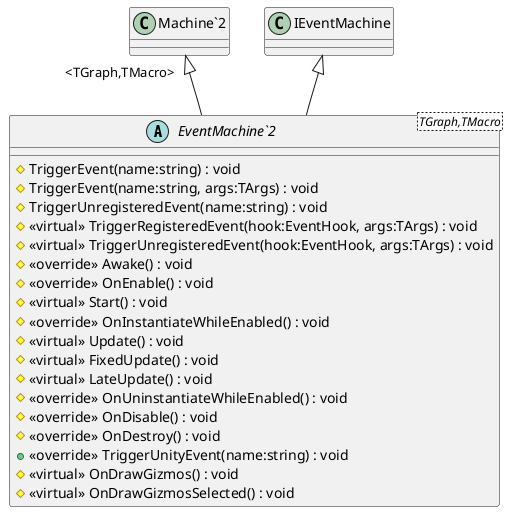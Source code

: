 @startuml
abstract class "EventMachine`2"<TGraph,TMacro> {
    # TriggerEvent(name:string) : void
    # TriggerEvent(name:string, args:TArgs) : void
    # TriggerUnregisteredEvent(name:string) : void
    # <<virtual>> TriggerRegisteredEvent(hook:EventHook, args:TArgs) : void
    # <<virtual>> TriggerUnregisteredEvent(hook:EventHook, args:TArgs) : void
    # <<override>> Awake() : void
    # <<override>> OnEnable() : void
    # <<virtual>> Start() : void
    # <<override>> OnInstantiateWhileEnabled() : void
    # <<virtual>> Update() : void
    # <<virtual>> FixedUpdate() : void
    # <<virtual>> LateUpdate() : void
    # <<override>> OnUninstantiateWhileEnabled() : void
    # <<override>> OnDisable() : void
    # <<override>> OnDestroy() : void
    + <<override>> TriggerUnityEvent(name:string) : void
    # <<virtual>> OnDrawGizmos() : void
    # <<virtual>> OnDrawGizmosSelected() : void
}
"Machine`2" "<TGraph,TMacro>" <|-- "EventMachine`2"
IEventMachine <|-- "EventMachine`2"
@enduml
